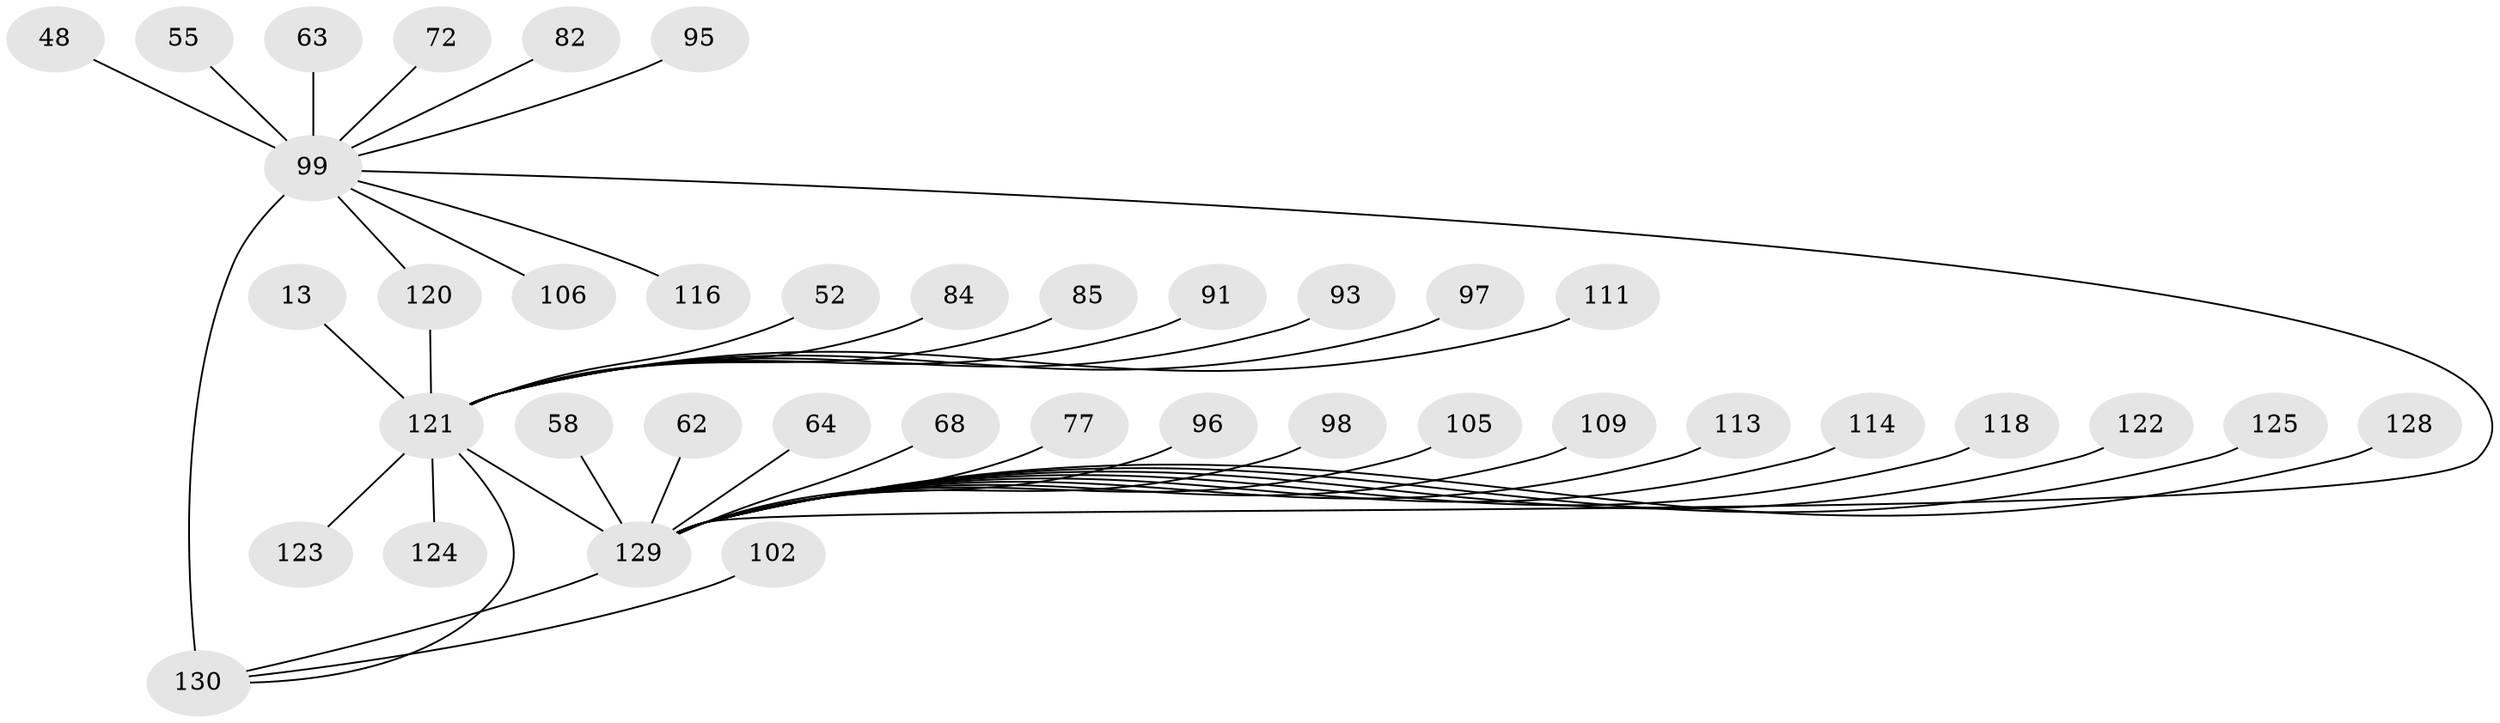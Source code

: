 // original degree distribution, {10: 0.007692307692307693, 15: 0.007692307692307693, 3: 0.13076923076923078, 8: 0.03076923076923077, 18: 0.015384615384615385, 13: 0.007692307692307693, 2: 0.16923076923076924, 4: 0.07692307692307693, 1: 0.4461538461538462, 25: 0.007692307692307693, 5: 0.06923076923076923, 6: 0.007692307692307693, 9: 0.007692307692307693, 11: 0.015384615384615385}
// Generated by graph-tools (version 1.1) at 2025/51/03/04/25 21:51:53]
// undirected, 39 vertices, 41 edges
graph export_dot {
graph [start="1"]
  node [color=gray90,style=filled];
  13;
  48;
  52 [super="+21"];
  55;
  58;
  62;
  63;
  64;
  68 [super="+26"];
  72;
  77;
  82;
  84;
  85;
  91;
  93 [super="+37"];
  95;
  96;
  97;
  98;
  99 [super="+17+31+59+70+32+45+46"];
  102;
  105;
  106;
  109;
  111 [super="+90"];
  113 [super="+100"];
  114 [super="+89"];
  116;
  118;
  120 [super="+92"];
  121 [super="+119+103"];
  122 [super="+53"];
  123;
  124;
  125;
  128;
  129 [super="+30+15+35+127+18+34+40+43"];
  130 [super="+28+79+83+107+126+5+61+117+74"];
  13 -- 121;
  48 -- 99 [weight=2];
  52 -- 121;
  55 -- 99;
  58 -- 129;
  62 -- 129;
  63 -- 99;
  64 -- 129;
  68 -- 129;
  72 -- 99;
  77 -- 129;
  82 -- 99;
  84 -- 121;
  85 -- 121;
  91 -- 121;
  93 -- 121;
  95 -- 99;
  96 -- 129;
  97 -- 121;
  98 -- 129;
  99 -- 129 [weight=9];
  99 -- 130 [weight=14];
  99 -- 106;
  99 -- 116;
  99 -- 120 [weight=3];
  102 -- 130;
  105 -- 129;
  109 -- 129;
  111 -- 121;
  113 -- 129;
  114 -- 129;
  118 -- 129;
  120 -- 121 [weight=5];
  121 -- 129 [weight=26];
  121 -- 130 [weight=5];
  121 -- 123;
  121 -- 124;
  122 -- 129 [weight=2];
  125 -- 129;
  128 -- 129;
  129 -- 130 [weight=6];
}
